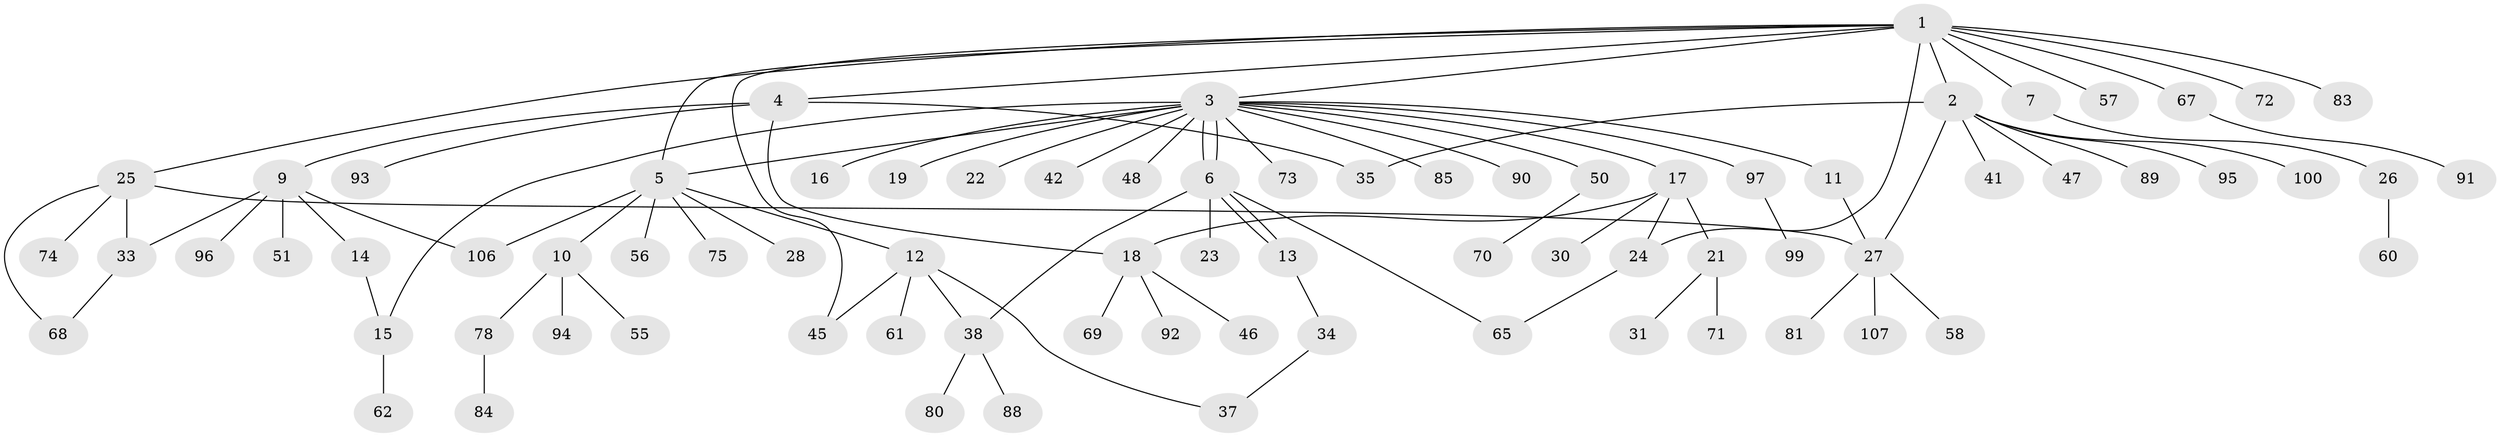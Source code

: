 // Generated by graph-tools (version 1.1) at 2025/23/03/03/25 07:23:53]
// undirected, 78 vertices, 93 edges
graph export_dot {
graph [start="1"]
  node [color=gray90,style=filled];
  1 [super="+52"];
  2 [super="+59"];
  3 [super="+8"];
  4 [super="+32"];
  5 [super="+43"];
  6 [super="+39"];
  7;
  9 [super="+64"];
  10 [super="+36"];
  11;
  12 [super="+98"];
  13 [super="+54"];
  14 [super="+66"];
  15 [super="+29"];
  16;
  17 [super="+77"];
  18 [super="+102"];
  19 [super="+20"];
  21;
  22;
  23;
  24 [super="+49"];
  25 [super="+40"];
  26 [super="+79"];
  27 [super="+44"];
  28;
  30;
  31 [super="+105"];
  33 [super="+86"];
  34 [super="+53"];
  35 [super="+104"];
  37;
  38 [super="+76"];
  41;
  42 [super="+63"];
  45;
  46;
  47;
  48;
  50 [super="+87"];
  51;
  55;
  56;
  57;
  58;
  60;
  61;
  62;
  65;
  67 [super="+82"];
  68;
  69;
  70;
  71;
  72;
  73;
  74;
  75;
  78 [super="+103"];
  80;
  81;
  83;
  84;
  85;
  88;
  89;
  90;
  91;
  92;
  93;
  94;
  95;
  96 [super="+101"];
  97;
  99;
  100;
  106;
  107;
  1 -- 2;
  1 -- 3;
  1 -- 4;
  1 -- 5;
  1 -- 7;
  1 -- 25;
  1 -- 45;
  1 -- 57;
  1 -- 67;
  1 -- 72;
  1 -- 83;
  1 -- 24;
  2 -- 27;
  2 -- 35;
  2 -- 41;
  2 -- 47;
  2 -- 89;
  2 -- 95;
  2 -- 100;
  3 -- 5;
  3 -- 6;
  3 -- 6;
  3 -- 11;
  3 -- 15;
  3 -- 16;
  3 -- 17;
  3 -- 19;
  3 -- 22;
  3 -- 42;
  3 -- 48;
  3 -- 50;
  3 -- 73;
  3 -- 85;
  3 -- 90;
  3 -- 97;
  4 -- 9;
  4 -- 18;
  4 -- 35;
  4 -- 93;
  5 -- 10;
  5 -- 12;
  5 -- 28;
  5 -- 56;
  5 -- 75;
  5 -- 106;
  6 -- 13;
  6 -- 13;
  6 -- 23;
  6 -- 38;
  6 -- 65;
  7 -- 26;
  9 -- 14;
  9 -- 33;
  9 -- 51;
  9 -- 96;
  9 -- 106;
  10 -- 94;
  10 -- 78;
  10 -- 55;
  11 -- 27;
  12 -- 37;
  12 -- 45;
  12 -- 61;
  12 -- 38;
  13 -- 34;
  14 -- 15;
  15 -- 62;
  17 -- 21;
  17 -- 24;
  17 -- 30;
  17 -- 18;
  18 -- 46;
  18 -- 69;
  18 -- 92;
  21 -- 31;
  21 -- 71;
  24 -- 65;
  25 -- 27;
  25 -- 68;
  25 -- 74;
  25 -- 33;
  26 -- 60;
  27 -- 81;
  27 -- 107;
  27 -- 58;
  33 -- 68;
  34 -- 37;
  38 -- 80;
  38 -- 88;
  50 -- 70;
  67 -- 91;
  78 -- 84;
  97 -- 99;
}
